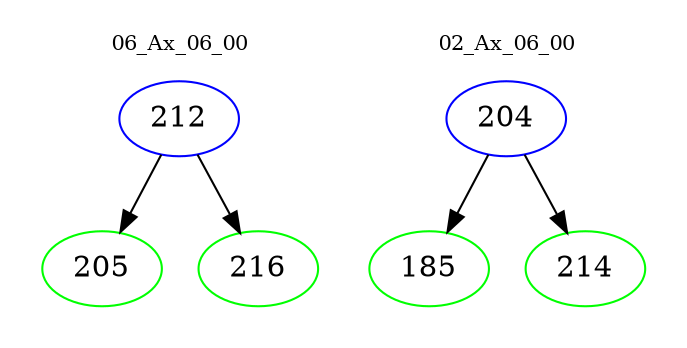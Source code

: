 digraph{
subgraph cluster_0 {
color = white
label = "06_Ax_06_00";
fontsize=10;
T0_212 [label="212", color="blue"]
T0_212 -> T0_205 [color="black"]
T0_205 [label="205", color="green"]
T0_212 -> T0_216 [color="black"]
T0_216 [label="216", color="green"]
}
subgraph cluster_1 {
color = white
label = "02_Ax_06_00";
fontsize=10;
T1_204 [label="204", color="blue"]
T1_204 -> T1_185 [color="black"]
T1_185 [label="185", color="green"]
T1_204 -> T1_214 [color="black"]
T1_214 [label="214", color="green"]
}
}
